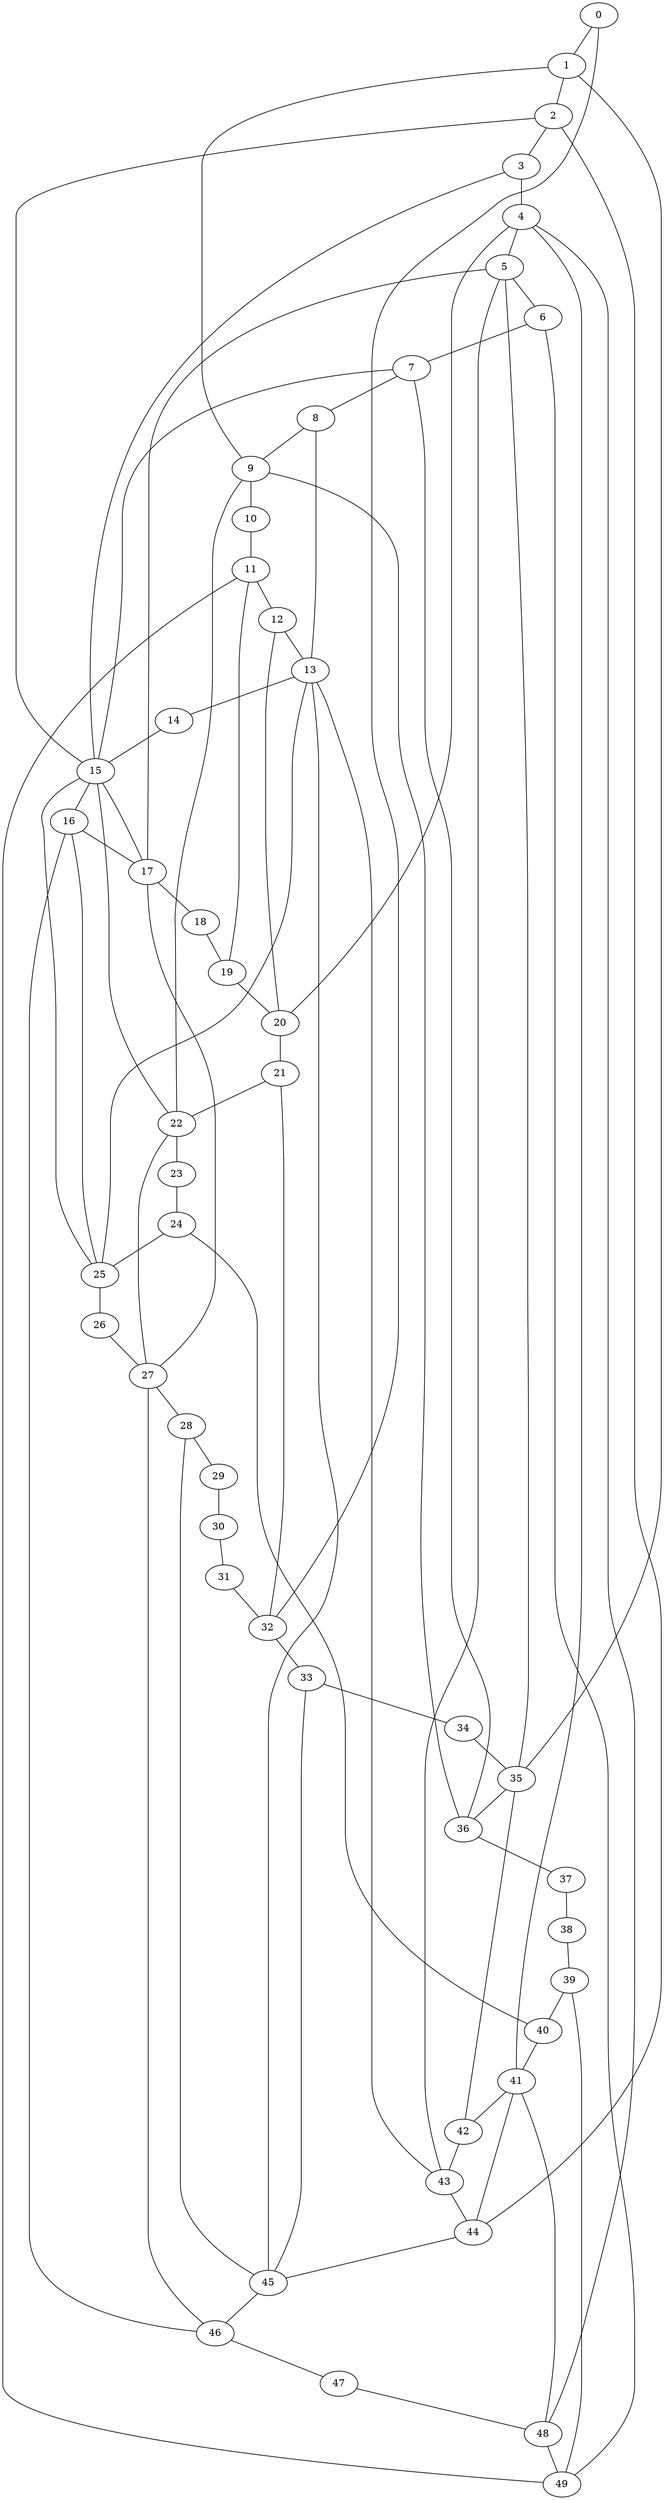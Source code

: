 
graph graphname {
    0 -- 1
0 -- 32
1 -- 2
1 -- 35
1 -- 9
2 -- 3
2 -- 44
2 -- 15
3 -- 4
3 -- 15
4 -- 5
4 -- 41
4 -- 48
4 -- 20
5 -- 6
5 -- 43
5 -- 35
5 -- 17
6 -- 7
6 -- 49
7 -- 8
7 -- 36
7 -- 15
8 -- 9
8 -- 13
9 -- 10
9 -- 22
9 -- 36
10 -- 11
11 -- 12
11 -- 49
11 -- 19
12 -- 13
12 -- 20
13 -- 14
13 -- 45
13 -- 25
13 -- 43
14 -- 15
15 -- 16
15 -- 22
15 -- 25
15 -- 17
16 -- 17
16 -- 25
16 -- 46
17 -- 18
17 -- 27
18 -- 19
19 -- 20
20 -- 21
21 -- 22
21 -- 32
22 -- 23
22 -- 27
23 -- 24
24 -- 25
24 -- 40
25 -- 26
26 -- 27
27 -- 28
27 -- 46
28 -- 29
28 -- 45
29 -- 30
30 -- 31
31 -- 32
32 -- 33
33 -- 34
33 -- 45
34 -- 35
35 -- 36
35 -- 42
36 -- 37
37 -- 38
38 -- 39
39 -- 40
39 -- 49
40 -- 41
41 -- 42
41 -- 48
41 -- 44
42 -- 43
43 -- 44
44 -- 45
45 -- 46
46 -- 47
47 -- 48
48 -- 49

}
